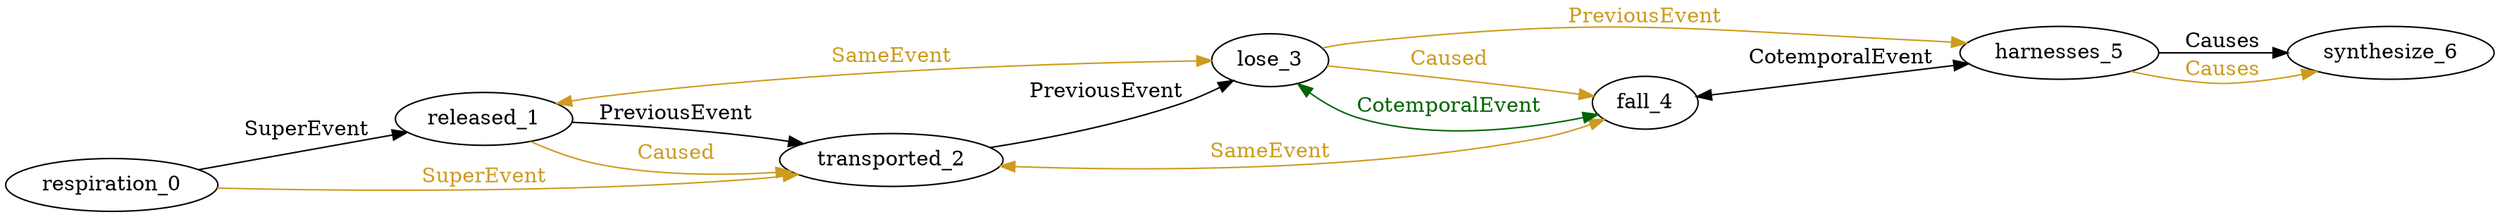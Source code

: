 digraph finite_state_machine { 
	rankdir=LR;
	size="50,50";
node0 [label = "respiration_0"]
node1 [label = "released_1"]
node2 [label = "transported_2"]
node3 [label = "lose_3"]
node4 [label = "fall_4"]
node5 [label = "harnesses_5"]
node6 [label = "synthesize_6"]
node0 -> node1 [ label = "SuperEvent" fontcolor="black"  color = "Black"];
node0 -> node2 [ label = "SuperEvent" fontcolor="goldenrod3"  color = "goldenrod3"];
node1 -> node2 [ label = "PreviousEvent" fontcolor="black"  color = "Black"];
node1 -> node2 [ label = "Caused" fontcolor="goldenrod3"  color = "goldenrod3"];
node1 -> node3 [ label = "SameEvent" fontcolor="goldenrod3" dir = "both" color = "goldenrod3"];
node2 -> node3 [ label = "PreviousEvent" fontcolor="black"  color = "Black"];
node2 -> node4 [ label = "SameEvent" fontcolor="goldenrod3" dir = "both" color = "goldenrod3"];
node3 -> node4 [ label = "Caused" fontcolor="goldenrod3"  color = "goldenrod3"];
node3 -> node5 [ label = "PreviousEvent" fontcolor="goldenrod3"  color = "goldenrod3"];
node4 -> node5 [ label = "CotemporalEvent" fontcolor="black" dir = "both" color = "Black"];
node5 -> node6 [ label = "Causes" fontcolor="black"  color = "Black"];
node5 -> node6 [ label = "Causes" fontcolor="goldenrod3"  color = "goldenrod3"];
node3 -> node4 [ label = "CotemporalEvent" fontcolor="darkgreen" dir = "both" color = "darkgreen"];
}